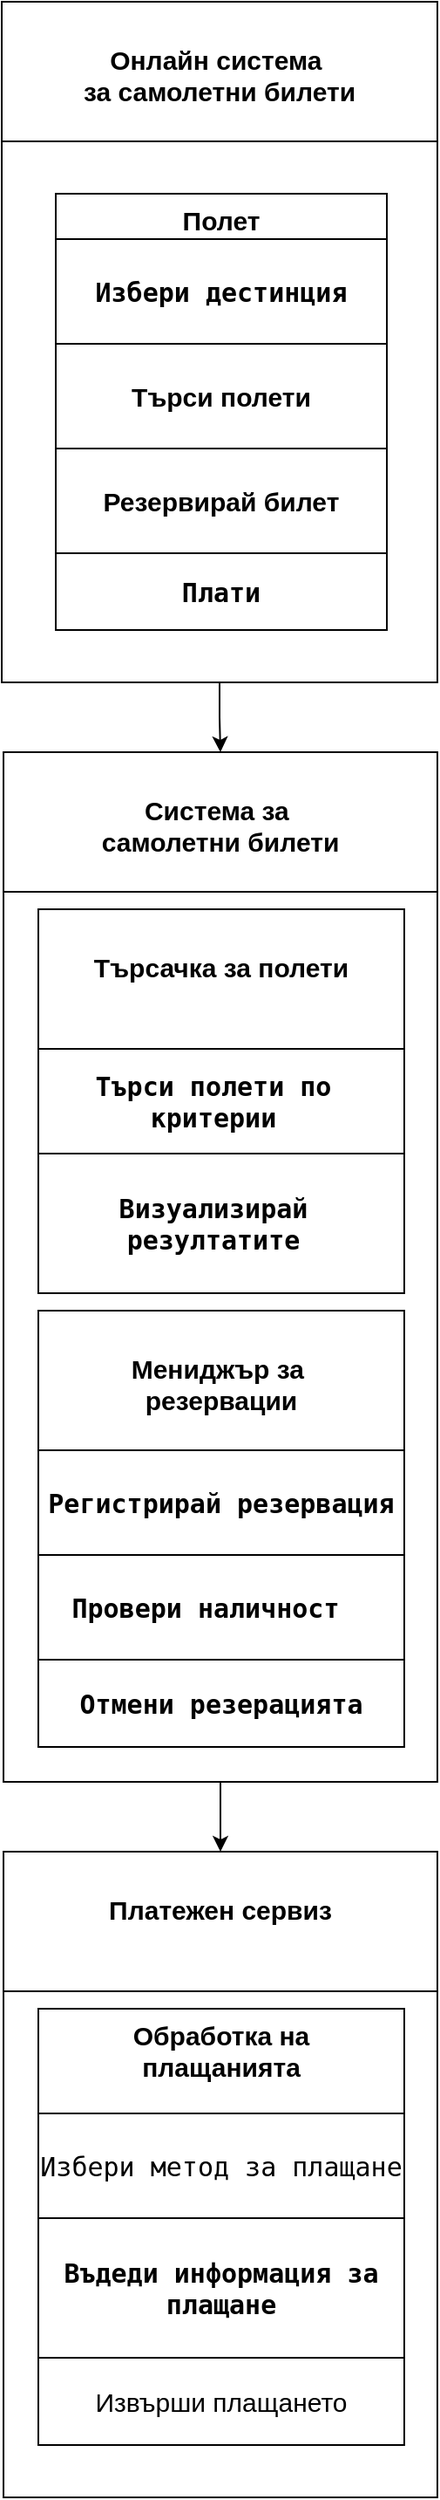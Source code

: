 <mxfile version="23.1.0" type="github">
  <diagram id="C5RBs43oDa-KdzZeNtuy" name="Page-1">
    <mxGraphModel dx="1687" dy="911" grid="1" gridSize="10" guides="1" tooltips="1" connect="1" arrows="1" fold="1" page="1" pageScale="1" pageWidth="1654" pageHeight="2336" math="0" shadow="0">
      <root>
        <mxCell id="WIyWlLk6GJQsqaUBKTNV-0" />
        <mxCell id="WIyWlLk6GJQsqaUBKTNV-1" parent="WIyWlLk6GJQsqaUBKTNV-0" />
        <mxCell id="jU7rScEruM6JlejuPXg3-58" style="edgeStyle=orthogonalEdgeStyle;rounded=0;orthogonalLoop=1;jettySize=auto;html=1;entryX=0.5;entryY=0;entryDx=0;entryDy=0;" edge="1" parent="WIyWlLk6GJQsqaUBKTNV-1" source="zkfFHV4jXpPFQw0GAbJ--17" target="jU7rScEruM6JlejuPXg3-44">
          <mxGeometry relative="1" as="geometry" />
        </mxCell>
        <mxCell id="zkfFHV4jXpPFQw0GAbJ--17" value="&#xa;Онлайн система &#xa;за самолетни билети" style="swimlane;fontStyle=1;align=center;verticalAlign=top;childLayout=stackLayout;horizontal=1;startSize=80;horizontalStack=0;resizeParent=1;resizeLast=0;collapsible=1;marginBottom=0;rounded=0;shadow=0;strokeWidth=1;fontSize=15;" parent="WIyWlLk6GJQsqaUBKTNV-1" vertex="1">
          <mxGeometry x="289" y="40" width="250" height="390" as="geometry">
            <mxRectangle x="550" y="140" width="160" height="26" as="alternateBounds" />
          </mxGeometry>
        </mxCell>
        <mxCell id="73mzua4RPxOU6UaDtCoA-5" style="edgeStyle=orthogonalEdgeStyle;rounded=0;orthogonalLoop=1;jettySize=auto;html=1;exitX=0.5;exitY=1;exitDx=0;exitDy=0;" parent="zkfFHV4jXpPFQw0GAbJ--17" edge="1">
          <mxGeometry relative="1" as="geometry">
            <mxPoint x="125" y="86" as="sourcePoint" />
            <mxPoint x="125" y="86" as="targetPoint" />
          </mxGeometry>
        </mxCell>
        <mxCell id="73mzua4RPxOU6UaDtCoA-10" value="Полет" style="swimlane;fontStyle=1;align=center;verticalAlign=top;childLayout=stackLayout;horizontal=1;startSize=26;horizontalStack=0;resizeParent=1;resizeLast=0;collapsible=1;marginBottom=0;rounded=0;shadow=0;strokeWidth=1;fontSize=15;" parent="WIyWlLk6GJQsqaUBKTNV-1" vertex="1">
          <mxGeometry x="320" y="150" width="190" height="250" as="geometry">
            <mxRectangle x="550" y="140" width="160" height="26" as="alternateBounds" />
          </mxGeometry>
        </mxCell>
        <mxCell id="73mzua4RPxOU6UaDtCoA-11" style="edgeStyle=orthogonalEdgeStyle;rounded=0;orthogonalLoop=1;jettySize=auto;html=1;exitX=0.5;exitY=1;exitDx=0;exitDy=0;" parent="73mzua4RPxOU6UaDtCoA-10" source="73mzua4RPxOU6UaDtCoA-12" target="73mzua4RPxOU6UaDtCoA-12" edge="1">
          <mxGeometry relative="1" as="geometry" />
        </mxCell>
        <mxCell id="73mzua4RPxOU6UaDtCoA-12" value="&lt;div style=&quot;font-size: 15px;&quot; tabindex=&quot;0&quot; id=&quot;tw-target-text-container&quot; class=&quot;tw-ta-container F0azHf tw-nfl&quot;&gt;&lt;pre dir=&quot;ltr&quot; data-ved=&quot;2ahUKEwintonZ_IqEAxWtQ_EDHeQMARUQ3ewLegQIBRAT&quot; style=&quot;text-align:left&quot; id=&quot;tw-target-text&quot; data-placeholder=&quot;Translation&quot; class=&quot;tw-data-text tw-text-large tw-ta&quot;&gt;&lt;b&gt;Избери дестинция&lt;/b&gt;&lt;/pre&gt;&lt;/div&gt;" style="rounded=0;whiteSpace=wrap;html=1;" parent="73mzua4RPxOU6UaDtCoA-10" vertex="1">
          <mxGeometry y="26" width="190" height="60" as="geometry" />
        </mxCell>
        <mxCell id="73mzua4RPxOU6UaDtCoA-13" value="&lt;b&gt;&lt;font style=&quot;font-size: 15px;&quot;&gt;Търси полети&lt;/font&gt;&lt;/b&gt;" style="rounded=0;whiteSpace=wrap;html=1;" parent="73mzua4RPxOU6UaDtCoA-10" vertex="1">
          <mxGeometry y="86" width="190" height="60" as="geometry" />
        </mxCell>
        <mxCell id="73mzua4RPxOU6UaDtCoA-14" value="&lt;b&gt;&lt;font style=&quot;font-size: 15px;&quot;&gt;Резервирай билет&lt;/font&gt;&lt;/b&gt;" style="rounded=0;whiteSpace=wrap;html=1;" parent="73mzua4RPxOU6UaDtCoA-10" vertex="1">
          <mxGeometry y="146" width="190" height="60" as="geometry" />
        </mxCell>
        <mxCell id="73mzua4RPxOU6UaDtCoA-15" value="&lt;div style=&quot;font-size: 15px;&quot; tabindex=&quot;0&quot; id=&quot;tw-target-text-container&quot; class=&quot;tw-ta-container F0azHf tw-nfl&quot;&gt;&lt;pre dir=&quot;ltr&quot; data-ved=&quot;2ahUKEwintonZ_IqEAxWtQ_EDHeQMARUQ3ewLegQIBRAT&quot; style=&quot;text-align:left&quot; id=&quot;tw-target-text&quot; data-placeholder=&quot;Translation&quot; class=&quot;tw-data-text tw-text-large tw-ta&quot;&gt;&lt;b&gt;Плати&lt;/b&gt;&lt;/pre&gt;&lt;/div&gt;" style="rounded=0;whiteSpace=wrap;html=1;" parent="73mzua4RPxOU6UaDtCoA-10" vertex="1">
          <mxGeometry y="206" width="190" height="44" as="geometry" />
        </mxCell>
        <mxCell id="jU7rScEruM6JlejuPXg3-7" value="&#xa;Търсачка за полети" style="swimlane;fontStyle=1;align=center;verticalAlign=top;childLayout=stackLayout;horizontal=1;startSize=80;horizontalStack=0;resizeParent=1;resizeLast=0;collapsible=1;marginBottom=0;rounded=0;shadow=0;strokeWidth=1;fontSize=15;" vertex="1" parent="WIyWlLk6GJQsqaUBKTNV-1">
          <mxGeometry x="310" y="560" width="210" height="220" as="geometry">
            <mxRectangle x="550" y="140" width="160" height="26" as="alternateBounds" />
          </mxGeometry>
        </mxCell>
        <mxCell id="jU7rScEruM6JlejuPXg3-8" style="edgeStyle=orthogonalEdgeStyle;rounded=0;orthogonalLoop=1;jettySize=auto;html=1;exitX=0.5;exitY=1;exitDx=0;exitDy=0;" edge="1" parent="jU7rScEruM6JlejuPXg3-7">
          <mxGeometry relative="1" as="geometry">
            <mxPoint x="125" y="86" as="sourcePoint" />
            <mxPoint x="125" y="86" as="targetPoint" />
          </mxGeometry>
        </mxCell>
        <mxCell id="jU7rScEruM6JlejuPXg3-30" value="&lt;pre style=&quot;font-size: 15px;&quot;&gt;&lt;b&gt;&lt;code class=&quot;!whitespace-pre hljs language-plaintext&quot;&gt;Търси полети по &lt;br&gt;критерии &lt;/code&gt;&lt;/b&gt;&lt;/pre&gt;" style="whiteSpace=wrap;html=1;" vertex="1" parent="jU7rScEruM6JlejuPXg3-7">
          <mxGeometry y="80" width="210" height="60" as="geometry" />
        </mxCell>
        <mxCell id="jU7rScEruM6JlejuPXg3-34" value="&lt;pre&gt;&lt;b style=&quot;font-size: 15px;&quot;&gt;&lt;code class=&quot;!whitespace-pre hljs language-plaintext&quot;&gt;Визуализирай &lt;br&gt;резултатите &lt;/code&gt;&lt;/b&gt;&lt;/pre&gt;" style="whiteSpace=wrap;html=1;" vertex="1" parent="jU7rScEruM6JlejuPXg3-7">
          <mxGeometry y="140" width="210" height="80" as="geometry" />
        </mxCell>
        <mxCell id="jU7rScEruM6JlejuPXg3-35" value="&#xa;Мениджър за &#xa;резервации" style="swimlane;fontStyle=1;align=center;verticalAlign=top;childLayout=stackLayout;horizontal=1;startSize=80;horizontalStack=0;resizeParent=1;resizeLast=0;collapsible=1;marginBottom=0;rounded=0;shadow=0;strokeWidth=1;fontSize=15;" vertex="1" parent="WIyWlLk6GJQsqaUBKTNV-1">
          <mxGeometry x="310" y="790" width="210" height="200" as="geometry">
            <mxRectangle x="550" y="140" width="160" height="26" as="alternateBounds" />
          </mxGeometry>
        </mxCell>
        <mxCell id="jU7rScEruM6JlejuPXg3-36" style="edgeStyle=orthogonalEdgeStyle;rounded=0;orthogonalLoop=1;jettySize=auto;html=1;exitX=0.5;exitY=1;exitDx=0;exitDy=0;" edge="1" parent="jU7rScEruM6JlejuPXg3-35">
          <mxGeometry relative="1" as="geometry">
            <mxPoint x="125" y="86" as="sourcePoint" />
            <mxPoint x="125" y="86" as="targetPoint" />
          </mxGeometry>
        </mxCell>
        <mxCell id="jU7rScEruM6JlejuPXg3-37" value="&lt;pre style=&quot;font-size: 15px;&quot;&gt;&lt;b&gt;&lt;code class=&quot;!whitespace-pre hljs language-plaintext&quot;&gt;Регистрирай резервация&lt;/code&gt;&lt;/b&gt;&lt;/pre&gt;" style="whiteSpace=wrap;html=1;" vertex="1" parent="jU7rScEruM6JlejuPXg3-35">
          <mxGeometry y="80" width="210" height="60" as="geometry" />
        </mxCell>
        <mxCell id="jU7rScEruM6JlejuPXg3-38" value="&lt;pre style=&quot;font-size: 15px;&quot;&gt;&lt;b&gt;&lt;code class=&quot;!whitespace-pre hljs language-plaintext&quot;&gt;Провери наличност  &lt;/code&gt;&lt;/b&gt;&lt;/pre&gt;" style="whiteSpace=wrap;html=1;" vertex="1" parent="jU7rScEruM6JlejuPXg3-35">
          <mxGeometry y="140" width="210" height="60" as="geometry" />
        </mxCell>
        <mxCell id="jU7rScEruM6JlejuPXg3-39" value="&lt;pre style=&quot;font-size: 15px;&quot;&gt;&lt;b&gt;&lt;code&gt;Отмени резерацията&lt;/code&gt;&lt;/b&gt;&lt;/pre&gt;" style="whiteSpace=wrap;html=1;" vertex="1" parent="WIyWlLk6GJQsqaUBKTNV-1">
          <mxGeometry x="310" y="990" width="210" height="50" as="geometry" />
        </mxCell>
        <mxCell id="jU7rScEruM6JlejuPXg3-59" style="edgeStyle=orthogonalEdgeStyle;rounded=0;orthogonalLoop=1;jettySize=auto;html=1;entryX=0.5;entryY=0;entryDx=0;entryDy=0;" edge="1" parent="WIyWlLk6GJQsqaUBKTNV-1" source="jU7rScEruM6JlejuPXg3-44" target="jU7rScEruM6JlejuPXg3-52">
          <mxGeometry relative="1" as="geometry" />
        </mxCell>
        <mxCell id="jU7rScEruM6JlejuPXg3-44" value="&#xa;Система за &#xa;самолетни билети" style="swimlane;fontStyle=1;align=center;verticalAlign=top;childLayout=stackLayout;horizontal=1;startSize=80;horizontalStack=0;resizeParent=1;resizeLast=0;collapsible=1;marginBottom=0;rounded=0;shadow=0;strokeWidth=1;fontSize=15;" vertex="1" parent="WIyWlLk6GJQsqaUBKTNV-1">
          <mxGeometry x="290" y="470" width="249" height="590" as="geometry">
            <mxRectangle x="550" y="140" width="160" height="26" as="alternateBounds" />
          </mxGeometry>
        </mxCell>
        <mxCell id="jU7rScEruM6JlejuPXg3-45" style="edgeStyle=orthogonalEdgeStyle;rounded=0;orthogonalLoop=1;jettySize=auto;html=1;exitX=0.5;exitY=1;exitDx=0;exitDy=0;" edge="1" parent="jU7rScEruM6JlejuPXg3-44">
          <mxGeometry relative="1" as="geometry">
            <mxPoint x="125" y="86" as="sourcePoint" />
            <mxPoint x="125" y="86" as="targetPoint" />
          </mxGeometry>
        </mxCell>
        <mxCell id="jU7rScEruM6JlejuPXg3-48" value="Обработка на &#xa;плащанията" style="swimlane;fontStyle=1;align=center;verticalAlign=top;childLayout=stackLayout;horizontal=1;startSize=60;horizontalStack=0;resizeParent=1;resizeLast=0;collapsible=1;marginBottom=0;rounded=0;shadow=0;strokeWidth=1;fontSize=15;" vertex="1" parent="WIyWlLk6GJQsqaUBKTNV-1">
          <mxGeometry x="310" y="1190" width="210" height="250" as="geometry">
            <mxRectangle x="550" y="140" width="160" height="26" as="alternateBounds" />
          </mxGeometry>
        </mxCell>
        <mxCell id="jU7rScEruM6JlejuPXg3-49" style="edgeStyle=orthogonalEdgeStyle;rounded=0;orthogonalLoop=1;jettySize=auto;html=1;exitX=0.5;exitY=1;exitDx=0;exitDy=0;" edge="1" parent="jU7rScEruM6JlejuPXg3-48">
          <mxGeometry relative="1" as="geometry">
            <mxPoint x="125" y="86" as="sourcePoint" />
            <mxPoint x="125" y="86" as="targetPoint" />
          </mxGeometry>
        </mxCell>
        <mxCell id="jU7rScEruM6JlejuPXg3-50" value="&lt;pre style=&quot;font-size: 15px;&quot;&gt;&lt;code class=&quot;!whitespace-pre hljs language-plaintext&quot;&gt;Избери метод за плащане&lt;/code&gt;&lt;/pre&gt;" style="whiteSpace=wrap;html=1;" vertex="1" parent="jU7rScEruM6JlejuPXg3-48">
          <mxGeometry y="60" width="210" height="60" as="geometry" />
        </mxCell>
        <mxCell id="jU7rScEruM6JlejuPXg3-51" value="&lt;pre style=&quot;font-size: 13px;&quot;&gt;&lt;font style=&quot;font-size: 13px;&quot;&gt;&lt;b style=&quot;font-size: 15px;&quot;&gt;&lt;code&gt;Въдеди информация за&lt;br&gt;плащане&lt;br&gt;&lt;/code&gt;&lt;/b&gt;&lt;/font&gt;&lt;/pre&gt;" style="whiteSpace=wrap;html=1;" vertex="1" parent="jU7rScEruM6JlejuPXg3-48">
          <mxGeometry y="120" width="210" height="80" as="geometry" />
        </mxCell>
        <mxCell id="jU7rScEruM6JlejuPXg3-52" value="&#xa;Платежен сервиз  " style="swimlane;fontStyle=1;align=center;verticalAlign=top;childLayout=stackLayout;horizontal=1;startSize=80;horizontalStack=0;resizeParent=1;resizeLast=0;collapsible=1;marginBottom=0;rounded=0;shadow=0;strokeWidth=1;fontSize=15;" vertex="1" parent="WIyWlLk6GJQsqaUBKTNV-1">
          <mxGeometry x="290" y="1100" width="249" height="370" as="geometry">
            <mxRectangle x="550" y="140" width="160" height="26" as="alternateBounds" />
          </mxGeometry>
        </mxCell>
        <mxCell id="jU7rScEruM6JlejuPXg3-53" style="edgeStyle=orthogonalEdgeStyle;rounded=0;orthogonalLoop=1;jettySize=auto;html=1;exitX=0.5;exitY=1;exitDx=0;exitDy=0;" edge="1" parent="jU7rScEruM6JlejuPXg3-52">
          <mxGeometry relative="1" as="geometry">
            <mxPoint x="125" y="86" as="sourcePoint" />
            <mxPoint x="125" y="86" as="targetPoint" />
          </mxGeometry>
        </mxCell>
        <mxCell id="jU7rScEruM6JlejuPXg3-57" value="&lt;font style=&quot;font-size: 15px;&quot;&gt;Извърши плащането&lt;/font&gt;" style="whiteSpace=wrap;html=1;" vertex="1" parent="WIyWlLk6GJQsqaUBKTNV-1">
          <mxGeometry x="310" y="1390" width="210" height="50" as="geometry" />
        </mxCell>
      </root>
    </mxGraphModel>
  </diagram>
</mxfile>
